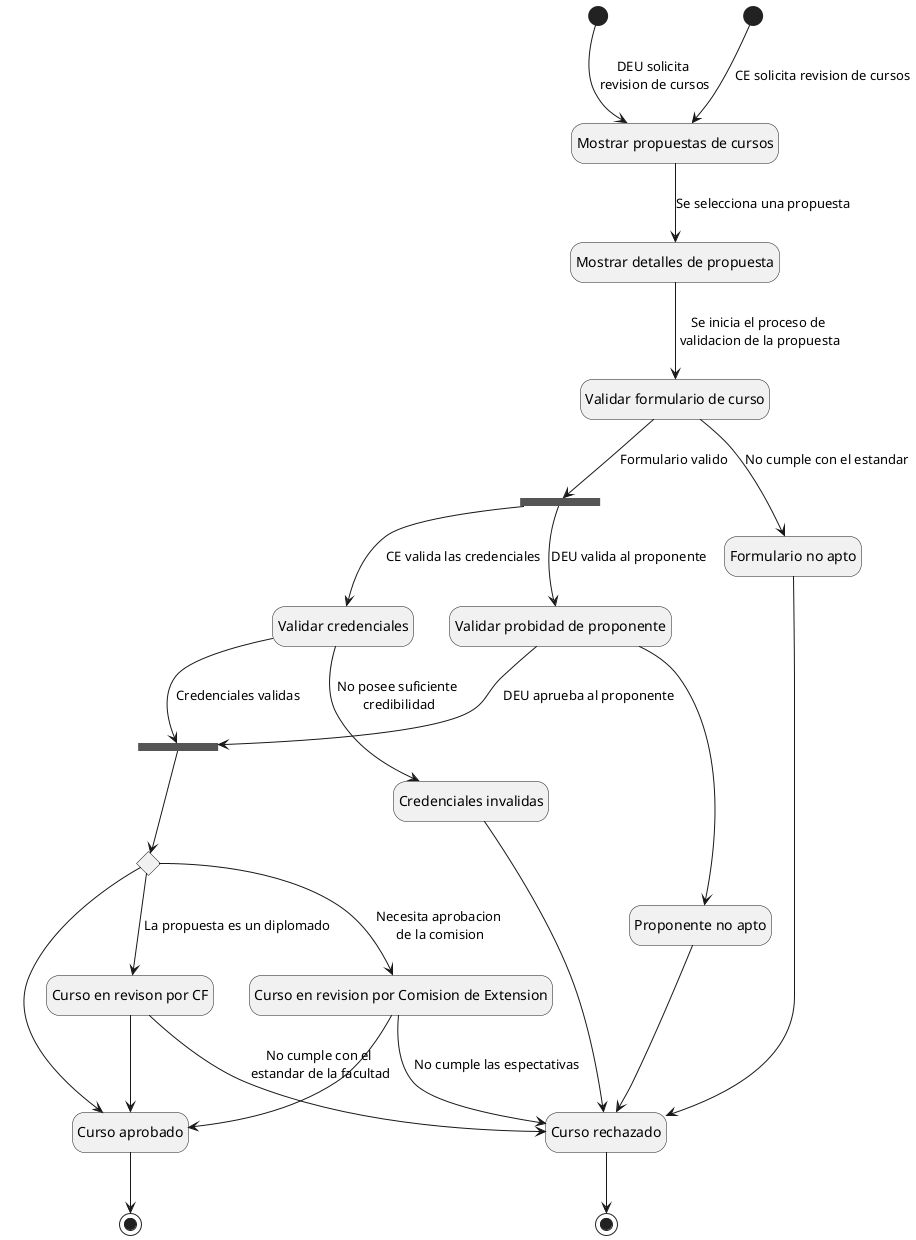 @startuml
hide empty description
state DEU <<start>>
state "Mostrar propuestas de cursos" as mpc
state "Mostrar detalles de propuesta" as mdp
state "Validar formulario de curso" as vfc
state "Validar credenciales" as vc
state "Validar probidad de proponente" as vpp
state "Curso aprobado" as ca
state "Curso en revision por Comision de Extension" as crce
state "Curso en revison por CF" as crcf


state "Credenciales invalidas" as cri
state "Formulario no apto" as fna
state "Curso rechazado" as cr
state "Proponente no apto" as pna

state fork <<fork>>
state c <<choice>> 
state join <<join>>
state end <<end>>

[*] --> mpc : CE solicita revision de cursos
DEU --> mpc : DEU solicita\n revision de cursos 
mpc --> mdp : Se selecciona una propuesta
mdp --> vfc : Se inicia el proceso de\n validacion de la propuesta
vfc --> fork : Formulario valido
vfc --> fna : No cumple con el estandar
fna --> cr 
fork --> vc : CE valida las credenciales
fork --> vpp : DEU valida al proponente
vc --> cri : No posee suficiente\n credibilidad
cri --> cr
vpp --> join : DEU aprueba al proponente
vpp --> pna
pna --> cr
vc --> join : Credenciales validas
join --> c
c --> ca
c --> crce : Necesita aprobacion\n de la comision
c --> crcf : La propuesta es un diplomado
crcf --> ca
crce --> ca
crcf --> cr : No cumple con el\n estandar de la facultad
crce --> cr : No cumple las espectativas 
cr --> [*]
ca --> end


@enduml